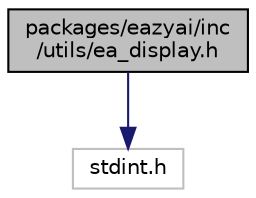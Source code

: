 digraph "packages/eazyai/inc/utils/ea_display.h"
{
 // INTERACTIVE_SVG=YES
 // LATEX_PDF_SIZE
  bgcolor="transparent";
  edge [fontname="Helvetica",fontsize="10",labelfontname="Helvetica",labelfontsize="10"];
  node [fontname="Helvetica",fontsize="10",shape=record];
  Node1 [label="packages/eazyai/inc\l/utils/ea_display.h",height=0.2,width=0.4,color="black", fillcolor="grey75", style="filled", fontcolor="black",tooltip="The interface of EazyAI Display."];
  Node1 -> Node2 [color="midnightblue",fontsize="10",style="solid",fontname="Helvetica"];
  Node2 [label="stdint.h",height=0.2,width=0.4,color="grey75",tooltip=" "];
}
